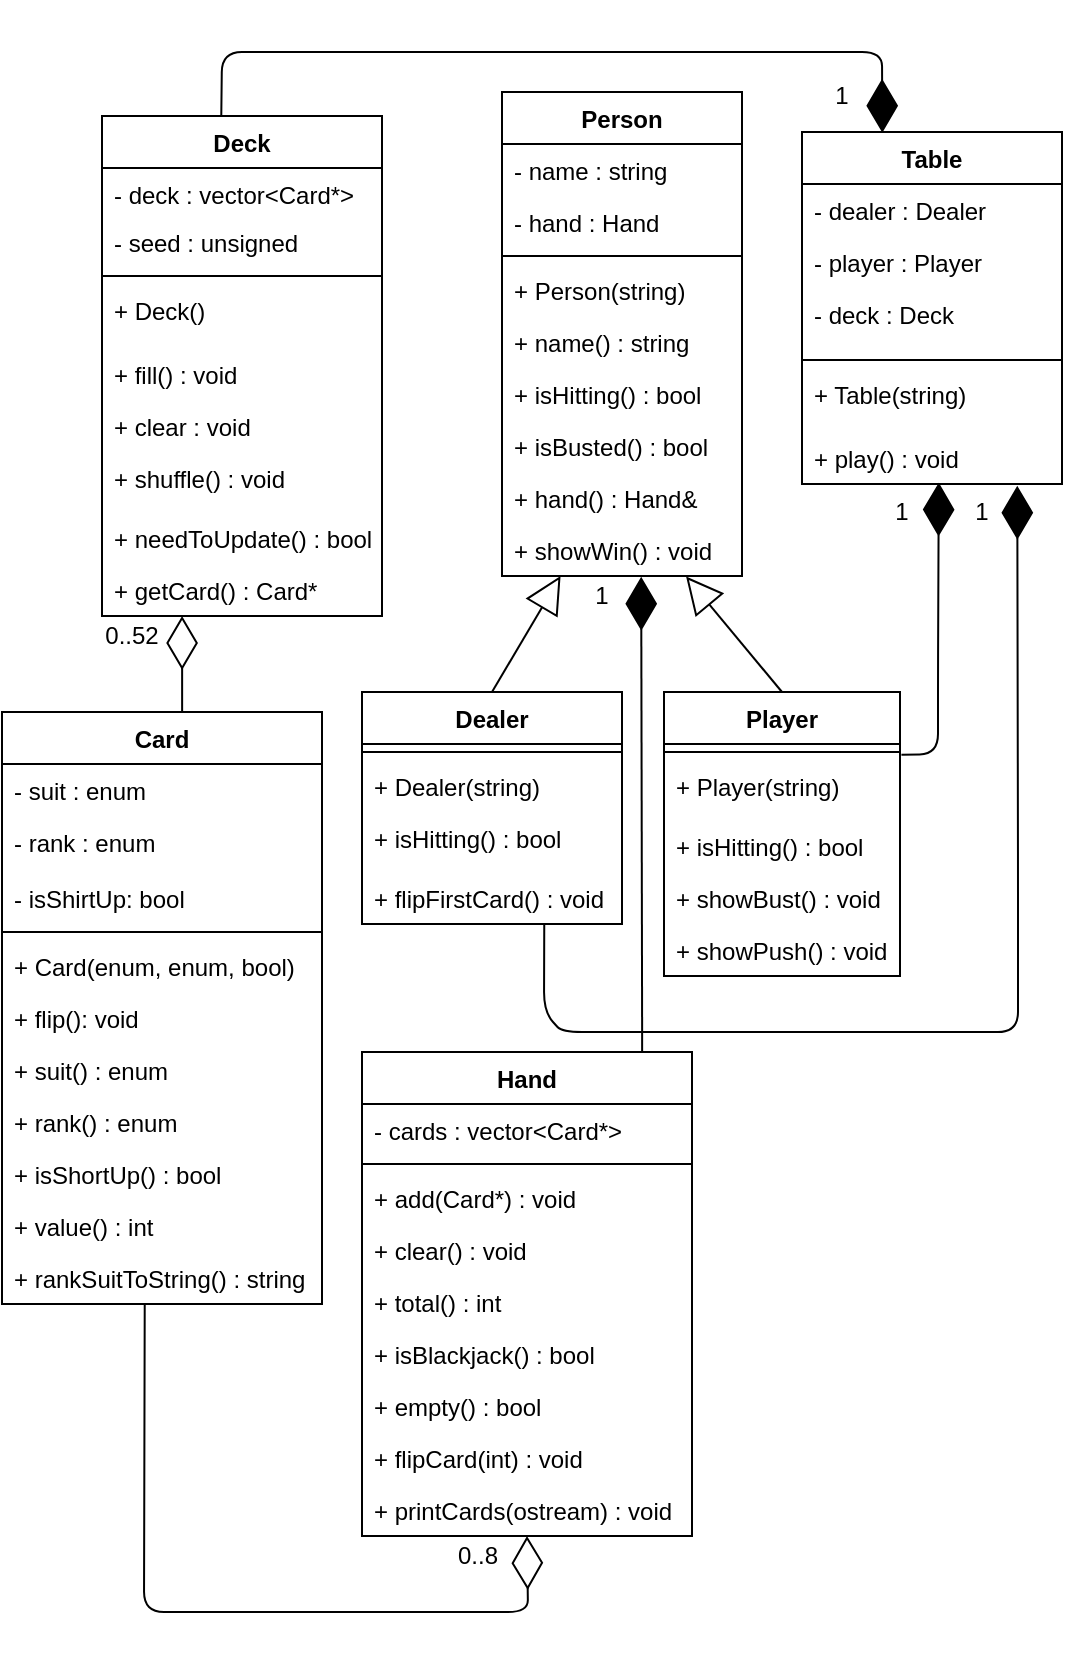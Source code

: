 <mxfile version="15.0.6" type="device"><diagram name="Page-1" id="9f46799a-70d6-7492-0946-bef42562c5a5"><mxGraphModel dx="1422" dy="1602" grid="1" gridSize="10" guides="1" tooltips="1" connect="1" arrows="1" fold="1" page="1" pageScale="1" pageWidth="1100" pageHeight="850" background="none" math="0" shadow="0"><root><mxCell id="0"/><mxCell id="1" parent="0"/><mxCell id="TR3ySUsuu0mefpyxZ6mW-34" value="Card" style="swimlane;fontStyle=1;align=center;verticalAlign=top;childLayout=stackLayout;horizontal=1;startSize=26;horizontalStack=0;resizeParent=1;resizeParentMax=0;resizeLast=0;collapsible=1;marginBottom=0;" parent="1" vertex="1"><mxGeometry x="160" y="330" width="160" height="296" as="geometry"/></mxCell><mxCell id="TR3ySUsuu0mefpyxZ6mW-43" value="- suit : enum" style="text;strokeColor=none;fillColor=none;align=left;verticalAlign=top;spacingLeft=4;spacingRight=4;overflow=hidden;rotatable=0;points=[[0,0.5],[1,0.5]];portConstraint=eastwest;comic=0;" parent="TR3ySUsuu0mefpyxZ6mW-34" vertex="1"><mxGeometry y="26" width="160" height="26" as="geometry"/></mxCell><mxCell id="TR3ySUsuu0mefpyxZ6mW-35" value="- rank : enum" style="text;strokeColor=none;fillColor=none;align=left;verticalAlign=top;spacingLeft=4;spacingRight=4;overflow=hidden;rotatable=0;points=[[0,0.5],[1,0.5]];portConstraint=eastwest;container=0;comic=0;" parent="TR3ySUsuu0mefpyxZ6mW-34" vertex="1" collapsed="1"><mxGeometry y="52" width="160" height="28" as="geometry"><mxRectangle y="26" width="160" height="26" as="alternateBounds"/></mxGeometry></mxCell><mxCell id="NgtbXSj1aY_m7s7J93rz-5" value="- isShirtUp: bool&#xA;" style="text;strokeColor=none;fillColor=none;align=left;verticalAlign=top;spacingLeft=4;spacingRight=4;overflow=hidden;rotatable=0;points=[[0,0.5],[1,0.5]];portConstraint=eastwest;" parent="TR3ySUsuu0mefpyxZ6mW-34" vertex="1"><mxGeometry y="80" width="160" height="26" as="geometry"/></mxCell><mxCell id="TR3ySUsuu0mefpyxZ6mW-36" value="" style="line;strokeWidth=1;fillColor=none;align=left;verticalAlign=middle;spacingTop=-1;spacingLeft=3;spacingRight=3;rotatable=0;labelPosition=right;points=[];portConstraint=eastwest;" parent="TR3ySUsuu0mefpyxZ6mW-34" vertex="1"><mxGeometry y="106" width="160" height="8" as="geometry"/></mxCell><mxCell id="TR3ySUsuu0mefpyxZ6mW-37" value="+ Card(enum, enum, bool) " style="text;strokeColor=none;fillColor=none;align=left;verticalAlign=top;spacingLeft=4;spacingRight=4;overflow=hidden;rotatable=0;points=[[0,0.5],[1,0.5]];portConstraint=eastwest;" parent="TR3ySUsuu0mefpyxZ6mW-34" vertex="1"><mxGeometry y="114" width="160" height="26" as="geometry"/></mxCell><mxCell id="NgtbXSj1aY_m7s7J93rz-7" value="+ flip(): void" style="text;strokeColor=none;fillColor=none;align=left;verticalAlign=top;spacingLeft=4;spacingRight=4;overflow=hidden;rotatable=0;points=[[0,0.5],[1,0.5]];portConstraint=eastwest;" parent="TR3ySUsuu0mefpyxZ6mW-34" vertex="1"><mxGeometry y="140" width="160" height="26" as="geometry"/></mxCell><mxCell id="dAFLMI449lRuxqnGZ2-F-11" value="+ suit() : enum" style="text;strokeColor=none;fillColor=none;align=left;verticalAlign=top;spacingLeft=4;spacingRight=4;overflow=hidden;rotatable=0;points=[[0,0.5],[1,0.5]];portConstraint=eastwest;" vertex="1" parent="TR3ySUsuu0mefpyxZ6mW-34"><mxGeometry y="166" width="160" height="26" as="geometry"/></mxCell><mxCell id="dAFLMI449lRuxqnGZ2-F-10" value="+ rank() : enum" style="text;strokeColor=none;fillColor=none;align=left;verticalAlign=top;spacingLeft=4;spacingRight=4;overflow=hidden;rotatable=0;points=[[0,0.5],[1,0.5]];portConstraint=eastwest;" vertex="1" parent="TR3ySUsuu0mefpyxZ6mW-34"><mxGeometry y="192" width="160" height="26" as="geometry"/></mxCell><mxCell id="dAFLMI449lRuxqnGZ2-F-9" value="+ isShortUp() : bool" style="text;strokeColor=none;fillColor=none;align=left;verticalAlign=top;spacingLeft=4;spacingRight=4;overflow=hidden;rotatable=0;points=[[0,0.5],[1,0.5]];portConstraint=eastwest;" vertex="1" parent="TR3ySUsuu0mefpyxZ6mW-34"><mxGeometry y="218" width="160" height="26" as="geometry"/></mxCell><mxCell id="NgtbXSj1aY_m7s7J93rz-8" value="+ value() : int&#xA;" style="text;strokeColor=none;fillColor=none;align=left;verticalAlign=top;spacingLeft=4;spacingRight=4;overflow=hidden;rotatable=0;points=[[0,0.5],[1,0.5]];portConstraint=eastwest;" parent="TR3ySUsuu0mefpyxZ6mW-34" vertex="1"><mxGeometry y="244" width="160" height="26" as="geometry"/></mxCell><mxCell id="dAFLMI449lRuxqnGZ2-F-12" value="+ rankSuitToString() : string" style="text;strokeColor=none;fillColor=none;align=left;verticalAlign=top;spacingLeft=4;spacingRight=4;overflow=hidden;rotatable=0;points=[[0,0.5],[1,0.5]];portConstraint=eastwest;" vertex="1" parent="TR3ySUsuu0mefpyxZ6mW-34"><mxGeometry y="270" width="160" height="26" as="geometry"/></mxCell><mxCell id="TR3ySUsuu0mefpyxZ6mW-44" value="Deck" style="swimlane;fontStyle=1;align=center;verticalAlign=top;childLayout=stackLayout;horizontal=1;startSize=26;horizontalStack=0;resizeParent=1;resizeParentMax=0;resizeLast=0;collapsible=1;marginBottom=0;comic=0;" parent="1" vertex="1"><mxGeometry x="210" y="32" width="140" height="250" as="geometry"/></mxCell><mxCell id="TR3ySUsuu0mefpyxZ6mW-45" value="- deck : vector&lt;Card*&gt;" style="text;strokeColor=none;fillColor=none;align=left;verticalAlign=top;spacingLeft=4;spacingRight=4;overflow=hidden;rotatable=0;points=[[0,0.5],[1,0.5]];portConstraint=eastwest;" parent="TR3ySUsuu0mefpyxZ6mW-44" vertex="1"><mxGeometry y="26" width="140" height="24" as="geometry"/></mxCell><mxCell id="dAFLMI449lRuxqnGZ2-F-4" value="- seed : unsigned" style="text;strokeColor=none;fillColor=none;align=left;verticalAlign=top;spacingLeft=4;spacingRight=4;overflow=hidden;rotatable=0;points=[[0,0.5],[1,0.5]];portConstraint=eastwest;" vertex="1" parent="TR3ySUsuu0mefpyxZ6mW-44"><mxGeometry y="50" width="140" height="26" as="geometry"/></mxCell><mxCell id="TR3ySUsuu0mefpyxZ6mW-46" value="" style="line;strokeWidth=1;fillColor=none;align=left;verticalAlign=middle;spacingTop=-1;spacingLeft=3;spacingRight=3;rotatable=0;labelPosition=right;points=[];portConstraint=eastwest;" parent="TR3ySUsuu0mefpyxZ6mW-44" vertex="1"><mxGeometry y="76" width="140" height="8" as="geometry"/></mxCell><mxCell id="TR3ySUsuu0mefpyxZ6mW-47" value="+ Deck()&#xA;&#xA; " style="text;strokeColor=none;fillColor=none;align=left;verticalAlign=top;spacingLeft=4;spacingRight=4;overflow=hidden;rotatable=0;points=[[0,0.5],[1,0.5]];portConstraint=eastwest;" parent="TR3ySUsuu0mefpyxZ6mW-44" vertex="1"><mxGeometry y="84" width="140" height="32" as="geometry"/></mxCell><mxCell id="dAFLMI449lRuxqnGZ2-F-1" value="+ fill() : void" style="text;strokeColor=none;fillColor=none;align=left;verticalAlign=top;spacingLeft=4;spacingRight=4;overflow=hidden;rotatable=0;points=[[0,0.5],[1,0.5]];portConstraint=eastwest;" vertex="1" parent="TR3ySUsuu0mefpyxZ6mW-44"><mxGeometry y="116" width="140" height="26" as="geometry"/></mxCell><mxCell id="dAFLMI449lRuxqnGZ2-F-2" value="+ clear : void" style="text;strokeColor=none;fillColor=none;align=left;verticalAlign=top;spacingLeft=4;spacingRight=4;overflow=hidden;rotatable=0;points=[[0,0.5],[1,0.5]];portConstraint=eastwest;" vertex="1" parent="TR3ySUsuu0mefpyxZ6mW-44"><mxGeometry y="142" width="140" height="26" as="geometry"/></mxCell><mxCell id="TR3ySUsuu0mefpyxZ6mW-48" value="+ shuffle() : void" style="text;strokeColor=none;fillColor=none;align=left;verticalAlign=top;spacingLeft=4;spacingRight=4;overflow=hidden;rotatable=0;points=[[0,0.5],[1,0.5]];portConstraint=eastwest;comic=0;" parent="TR3ySUsuu0mefpyxZ6mW-44" vertex="1"><mxGeometry y="168" width="140" height="30" as="geometry"/></mxCell><mxCell id="dAFLMI449lRuxqnGZ2-F-3" value="+ needToUpdate() : bool" style="text;strokeColor=none;fillColor=none;align=left;verticalAlign=top;spacingLeft=4;spacingRight=4;overflow=hidden;rotatable=0;points=[[0,0.5],[1,0.5]];portConstraint=eastwest;" vertex="1" parent="TR3ySUsuu0mefpyxZ6mW-44"><mxGeometry y="198" width="140" height="26" as="geometry"/></mxCell><mxCell id="dAFLMI449lRuxqnGZ2-F-8" value="+ getCard() : Card*" style="text;strokeColor=none;fillColor=none;align=left;verticalAlign=top;spacingLeft=4;spacingRight=4;overflow=hidden;rotatable=0;points=[[0,0.5],[1,0.5]];portConstraint=eastwest;" vertex="1" parent="TR3ySUsuu0mefpyxZ6mW-44"><mxGeometry y="224" width="140" height="26" as="geometry"/></mxCell><mxCell id="TR3ySUsuu0mefpyxZ6mW-50" value="Person" style="swimlane;fontStyle=1;align=center;verticalAlign=top;childLayout=stackLayout;horizontal=1;startSize=26;horizontalStack=0;resizeParent=1;resizeParentMax=0;resizeLast=0;collapsible=1;marginBottom=0;comic=0;" parent="1" vertex="1"><mxGeometry x="410" y="20" width="120" height="242" as="geometry"/></mxCell><mxCell id="TR3ySUsuu0mefpyxZ6mW-51" value="- name : string" style="text;strokeColor=none;fillColor=none;align=left;verticalAlign=top;spacingLeft=4;spacingRight=4;overflow=hidden;rotatable=0;points=[[0,0.5],[1,0.5]];portConstraint=eastwest;" parent="TR3ySUsuu0mefpyxZ6mW-50" vertex="1"><mxGeometry y="26" width="120" height="26" as="geometry"/></mxCell><mxCell id="LFGNu--eHXVIKIXpVeku-1" value="- hand : Hand" style="text;strokeColor=none;fillColor=none;align=left;verticalAlign=top;spacingLeft=4;spacingRight=4;overflow=hidden;rotatable=0;points=[[0,0.5],[1,0.5]];portConstraint=eastwest;" parent="TR3ySUsuu0mefpyxZ6mW-50" vertex="1"><mxGeometry y="52" width="120" height="26" as="geometry"/></mxCell><mxCell id="TR3ySUsuu0mefpyxZ6mW-52" value="" style="line;strokeWidth=1;fillColor=none;align=left;verticalAlign=middle;spacingTop=-1;spacingLeft=3;spacingRight=3;rotatable=0;labelPosition=right;points=[];portConstraint=eastwest;" parent="TR3ySUsuu0mefpyxZ6mW-50" vertex="1"><mxGeometry y="78" width="120" height="8" as="geometry"/></mxCell><mxCell id="TR3ySUsuu0mefpyxZ6mW-53" value="+ Person(string)" style="text;strokeColor=none;fillColor=none;align=left;verticalAlign=top;spacingLeft=4;spacingRight=4;overflow=hidden;rotatable=0;points=[[0,0.5],[1,0.5]];portConstraint=eastwest;" parent="TR3ySUsuu0mefpyxZ6mW-50" vertex="1"><mxGeometry y="86" width="120" height="26" as="geometry"/></mxCell><mxCell id="dAFLMI449lRuxqnGZ2-F-17" value="+ name() : string" style="text;strokeColor=none;fillColor=none;align=left;verticalAlign=top;spacingLeft=4;spacingRight=4;overflow=hidden;rotatable=0;points=[[0,0.5],[1,0.5]];portConstraint=eastwest;" vertex="1" parent="TR3ySUsuu0mefpyxZ6mW-50"><mxGeometry y="112" width="120" height="26" as="geometry"/></mxCell><mxCell id="LFGNu--eHXVIKIXpVeku-5" value="+ isHitting() : bool&#xA;" style="text;strokeColor=none;fillColor=none;align=left;verticalAlign=top;spacingLeft=4;spacingRight=4;overflow=hidden;rotatable=0;points=[[0,0.5],[1,0.5]];portConstraint=eastwest;" parent="TR3ySUsuu0mefpyxZ6mW-50" vertex="1"><mxGeometry y="138" width="120" height="26" as="geometry"/></mxCell><mxCell id="LFGNu--eHXVIKIXpVeku-6" value="+ isBusted() : bool" style="text;strokeColor=none;fillColor=none;align=left;verticalAlign=top;spacingLeft=4;spacingRight=4;overflow=hidden;rotatable=0;points=[[0,0.5],[1,0.5]];portConstraint=eastwest;" parent="TR3ySUsuu0mefpyxZ6mW-50" vertex="1"><mxGeometry y="164" width="120" height="26" as="geometry"/></mxCell><mxCell id="LFGNu--eHXVIKIXpVeku-8" value="+ hand() : Hand&amp;" style="text;strokeColor=none;fillColor=none;align=left;verticalAlign=top;spacingLeft=4;spacingRight=4;overflow=hidden;rotatable=0;points=[[0,0.5],[1,0.5]];portConstraint=eastwest;" parent="TR3ySUsuu0mefpyxZ6mW-50" vertex="1"><mxGeometry y="190" width="120" height="26" as="geometry"/></mxCell><mxCell id="LFGNu--eHXVIKIXpVeku-7" value="+ showWin() : void" style="text;strokeColor=none;fillColor=none;align=left;verticalAlign=top;spacingLeft=4;spacingRight=4;overflow=hidden;rotatable=0;points=[[0,0.5],[1,0.5]];portConstraint=eastwest;" parent="TR3ySUsuu0mefpyxZ6mW-50" vertex="1"><mxGeometry y="216" width="120" height="26" as="geometry"/></mxCell><mxCell id="TR3ySUsuu0mefpyxZ6mW-54" value="Dealer" style="swimlane;fontStyle=1;align=center;verticalAlign=top;childLayout=stackLayout;horizontal=1;startSize=26;horizontalStack=0;resizeParent=1;resizeParentMax=0;resizeLast=0;collapsible=1;marginBottom=0;comic=0;" parent="1" vertex="1"><mxGeometry x="340" y="320" width="130" height="116" as="geometry"/></mxCell><mxCell id="TR3ySUsuu0mefpyxZ6mW-56" value="" style="line;strokeWidth=1;fillColor=none;align=left;verticalAlign=middle;spacingTop=-1;spacingLeft=3;spacingRight=3;rotatable=0;labelPosition=right;points=[];portConstraint=eastwest;" parent="TR3ySUsuu0mefpyxZ6mW-54" vertex="1"><mxGeometry y="26" width="130" height="8" as="geometry"/></mxCell><mxCell id="TR3ySUsuu0mefpyxZ6mW-76" value="+ Dealer(string)" style="text;strokeColor=none;fillColor=none;align=left;verticalAlign=top;spacingLeft=4;spacingRight=4;overflow=hidden;rotatable=0;points=[[0,0.5],[1,0.5]];portConstraint=eastwest;comic=0;" parent="TR3ySUsuu0mefpyxZ6mW-54" vertex="1"><mxGeometry y="34" width="130" height="26" as="geometry"/></mxCell><mxCell id="TR3ySUsuu0mefpyxZ6mW-57" value="+ isHitting() : bool" style="text;strokeColor=none;fillColor=none;align=left;verticalAlign=top;spacingLeft=4;spacingRight=4;overflow=hidden;rotatable=0;points=[[0,0.5],[1,0.5]];portConstraint=eastwest;" parent="TR3ySUsuu0mefpyxZ6mW-54" vertex="1"><mxGeometry y="60" width="130" height="30" as="geometry"/></mxCell><mxCell id="dAFLMI449lRuxqnGZ2-F-18" value="+ flipFirstCard() : void" style="text;strokeColor=none;fillColor=none;align=left;verticalAlign=top;spacingLeft=4;spacingRight=4;overflow=hidden;rotatable=0;points=[[0,0.5],[1,0.5]];portConstraint=eastwest;" vertex="1" parent="TR3ySUsuu0mefpyxZ6mW-54"><mxGeometry y="90" width="130" height="26" as="geometry"/></mxCell><mxCell id="TR3ySUsuu0mefpyxZ6mW-58" value="Player" style="swimlane;fontStyle=1;align=center;verticalAlign=top;childLayout=stackLayout;horizontal=1;startSize=26;horizontalStack=0;resizeParent=1;resizeParentMax=0;resizeLast=0;collapsible=1;marginBottom=0;comic=0;" parent="1" vertex="1"><mxGeometry x="491" y="320" width="118" height="142" as="geometry"/></mxCell><mxCell id="TR3ySUsuu0mefpyxZ6mW-60" value="" style="line;strokeWidth=1;fillColor=none;align=left;verticalAlign=middle;spacingTop=-1;spacingLeft=3;spacingRight=3;rotatable=0;labelPosition=right;points=[];portConstraint=eastwest;" parent="TR3ySUsuu0mefpyxZ6mW-58" vertex="1"><mxGeometry y="26" width="118" height="8" as="geometry"/></mxCell><mxCell id="TR3ySUsuu0mefpyxZ6mW-61" value="+ Player(string)" style="text;strokeColor=none;fillColor=none;align=left;verticalAlign=top;spacingLeft=4;spacingRight=4;overflow=hidden;rotatable=0;points=[[0,0.5],[1,0.5]];portConstraint=eastwest;" parent="TR3ySUsuu0mefpyxZ6mW-58" vertex="1"><mxGeometry y="34" width="118" height="30" as="geometry"/></mxCell><mxCell id="TR3ySUsuu0mefpyxZ6mW-77" value="+ isHitting() : bool" style="text;strokeColor=none;fillColor=none;align=left;verticalAlign=top;spacingLeft=4;spacingRight=4;overflow=hidden;rotatable=0;points=[[0,0.5],[1,0.5]];portConstraint=eastwest;comic=0;" parent="TR3ySUsuu0mefpyxZ6mW-58" vertex="1"><mxGeometry y="64" width="118" height="26" as="geometry"/></mxCell><mxCell id="dAFLMI449lRuxqnGZ2-F-20" value="+ showBust() : void" style="text;strokeColor=none;fillColor=none;align=left;verticalAlign=top;spacingLeft=4;spacingRight=4;overflow=hidden;rotatable=0;points=[[0,0.5],[1,0.5]];portConstraint=eastwest;" vertex="1" parent="TR3ySUsuu0mefpyxZ6mW-58"><mxGeometry y="90" width="118" height="26" as="geometry"/></mxCell><mxCell id="dAFLMI449lRuxqnGZ2-F-19" value="+ showPush() : void" style="text;strokeColor=none;fillColor=none;align=left;verticalAlign=top;spacingLeft=4;spacingRight=4;overflow=hidden;rotatable=0;points=[[0,0.5],[1,0.5]];portConstraint=eastwest;" vertex="1" parent="TR3ySUsuu0mefpyxZ6mW-58"><mxGeometry y="116" width="118" height="26" as="geometry"/></mxCell><mxCell id="TR3ySUsuu0mefpyxZ6mW-62" value="" style="endArrow=block;endSize=16;endFill=0;html=1;exitX=0.5;exitY=0;exitDx=0;exitDy=0;entryX=0.244;entryY=1;entryDx=0;entryDy=0;entryPerimeter=0;" parent="1" source="TR3ySUsuu0mefpyxZ6mW-54" target="LFGNu--eHXVIKIXpVeku-7" edge="1"><mxGeometry width="160" relative="1" as="geometry"><mxPoint x="490" y="248" as="sourcePoint"/><mxPoint x="567" y="153" as="targetPoint"/></mxGeometry></mxCell><mxCell id="TR3ySUsuu0mefpyxZ6mW-65" value="" style="endArrow=block;endSize=16;endFill=0;html=1;entryX=0.767;entryY=1.01;entryDx=0;entryDy=0;entryPerimeter=0;exitX=0.5;exitY=0;exitDx=0;exitDy=0;" parent="1" source="TR3ySUsuu0mefpyxZ6mW-58" target="LFGNu--eHXVIKIXpVeku-7" edge="1"><mxGeometry width="160" relative="1" as="geometry"><mxPoint x="697" y="299" as="sourcePoint"/><mxPoint x="790" y="240" as="targetPoint"/></mxGeometry></mxCell><mxCell id="TR3ySUsuu0mefpyxZ6mW-67" value="Table" style="swimlane;fontStyle=1;align=center;verticalAlign=top;childLayout=stackLayout;horizontal=1;startSize=26;horizontalStack=0;resizeParent=1;resizeParentMax=0;resizeLast=0;collapsible=1;marginBottom=0;comic=0;" parent="1" vertex="1"><mxGeometry x="560" y="40" width="130" height="176" as="geometry"/></mxCell><mxCell id="TR3ySUsuu0mefpyxZ6mW-72" value="- dealer : Dealer" style="text;strokeColor=none;fillColor=none;align=left;verticalAlign=top;spacingLeft=4;spacingRight=4;overflow=hidden;rotatable=0;points=[[0,0.5],[1,0.5]];portConstraint=eastwest;comic=0;" parent="TR3ySUsuu0mefpyxZ6mW-67" vertex="1"><mxGeometry y="26" width="130" height="26" as="geometry"/></mxCell><mxCell id="TR3ySUsuu0mefpyxZ6mW-71" value="- player : Player" style="text;strokeColor=none;fillColor=none;align=left;verticalAlign=top;spacingLeft=4;spacingRight=4;overflow=hidden;rotatable=0;points=[[0,0.5],[1,0.5]];portConstraint=eastwest;comic=0;" parent="TR3ySUsuu0mefpyxZ6mW-67" vertex="1"><mxGeometry y="52" width="130" height="26" as="geometry"/></mxCell><mxCell id="TR3ySUsuu0mefpyxZ6mW-68" value="- deck : Deck" style="text;strokeColor=none;fillColor=none;align=left;verticalAlign=top;spacingLeft=4;spacingRight=4;overflow=hidden;rotatable=0;points=[[0,0.5],[1,0.5]];portConstraint=eastwest;" parent="TR3ySUsuu0mefpyxZ6mW-67" vertex="1"><mxGeometry y="78" width="130" height="32" as="geometry"/></mxCell><mxCell id="TR3ySUsuu0mefpyxZ6mW-69" value="" style="line;strokeWidth=1;fillColor=none;align=left;verticalAlign=middle;spacingTop=-1;spacingLeft=3;spacingRight=3;rotatable=0;labelPosition=right;points=[];portConstraint=eastwest;" parent="TR3ySUsuu0mefpyxZ6mW-67" vertex="1"><mxGeometry y="110" width="130" height="8" as="geometry"/></mxCell><mxCell id="TR3ySUsuu0mefpyxZ6mW-70" value="+ Table(string)" style="text;strokeColor=none;fillColor=none;align=left;verticalAlign=top;spacingLeft=4;spacingRight=4;overflow=hidden;rotatable=0;points=[[0,0.5],[1,0.5]];portConstraint=eastwest;" parent="TR3ySUsuu0mefpyxZ6mW-67" vertex="1"><mxGeometry y="118" width="130" height="32" as="geometry"/></mxCell><mxCell id="TR3ySUsuu0mefpyxZ6mW-84" value="+ play() : void" style="text;strokeColor=none;fillColor=none;align=left;verticalAlign=top;spacingLeft=4;spacingRight=4;overflow=hidden;rotatable=0;points=[[0,0.5],[1,0.5]];portConstraint=eastwest;comic=0;" parent="TR3ySUsuu0mefpyxZ6mW-67" vertex="1"><mxGeometry y="150" width="130" height="26" as="geometry"/></mxCell><mxCell id="TR3ySUsuu0mefpyxZ6mW-73" value="" style="endArrow=diamondThin;endFill=1;endSize=24;html=1;entryX=0.309;entryY=0.002;entryDx=0;entryDy=0;entryPerimeter=0;exitX=0.426;exitY=0;exitDx=0;exitDy=0;exitPerimeter=0;" parent="1" source="TR3ySUsuu0mefpyxZ6mW-44" target="TR3ySUsuu0mefpyxZ6mW-67" edge="1"><mxGeometry width="160" relative="1" as="geometry"><mxPoint x="355" y="69" as="sourcePoint"/><mxPoint x="480" y="50" as="targetPoint"/><Array as="points"><mxPoint x="270"/><mxPoint x="321"/><mxPoint x="460"/><mxPoint x="600"/></Array></mxGeometry></mxCell><mxCell id="TR3ySUsuu0mefpyxZ6mW-75" value="1" style="text;html=1;strokeColor=none;fillColor=none;align=center;verticalAlign=middle;whiteSpace=wrap;rounded=0;comic=0;" parent="1" vertex="1"><mxGeometry x="570" y="12" width="20" height="20" as="geometry"/></mxCell><mxCell id="TR3ySUsuu0mefpyxZ6mW-78" value="" style="endArrow=diamondThin;endFill=1;endSize=24;html=1;exitX=1.006;exitY=0.221;exitDx=0;exitDy=0;exitPerimeter=0;entryX=0.526;entryY=0.974;entryDx=0;entryDy=0;entryPerimeter=0;" parent="1" source="TR3ySUsuu0mefpyxZ6mW-58" target="TR3ySUsuu0mefpyxZ6mW-84" edge="1"><mxGeometry width="160" relative="1" as="geometry"><mxPoint x="630.52" y="289.938" as="sourcePoint"/><mxPoint x="660" y="210" as="targetPoint"/><Array as="points"><mxPoint x="628" y="351"/><mxPoint x="628" y="310"/></Array></mxGeometry></mxCell><mxCell id="TR3ySUsuu0mefpyxZ6mW-79" value="1" style="text;html=1;strokeColor=none;fillColor=none;align=center;verticalAlign=middle;whiteSpace=wrap;rounded=0;comic=0;" parent="1" vertex="1"><mxGeometry x="600" y="220" width="20" height="20" as="geometry"/></mxCell><mxCell id="TR3ySUsuu0mefpyxZ6mW-81" value="1" style="text;html=1;strokeColor=none;fillColor=none;align=center;verticalAlign=middle;whiteSpace=wrap;rounded=0;comic=0;" parent="1" vertex="1"><mxGeometry x="640" y="220" width="20" height="20" as="geometry"/></mxCell><mxCell id="TR3ySUsuu0mefpyxZ6mW-92" value="0..52" style="text;html=1;strokeColor=none;fillColor=none;align=center;verticalAlign=middle;whiteSpace=wrap;rounded=0;comic=0;" parent="1" vertex="1"><mxGeometry x="210" y="282" width="30" height="20" as="geometry"/></mxCell><mxCell id="NgtbXSj1aY_m7s7J93rz-1" value="Hand&#xA;" style="swimlane;fontStyle=1;align=center;verticalAlign=top;childLayout=stackLayout;horizontal=1;startSize=26;horizontalStack=0;resizeParent=1;resizeParentMax=0;resizeLast=0;collapsible=1;marginBottom=0;" parent="1" vertex="1"><mxGeometry x="340" y="500" width="165" height="242" as="geometry"/></mxCell><mxCell id="NgtbXSj1aY_m7s7J93rz-2" value="- cards : vector&lt;Card*&gt;" style="text;strokeColor=none;fillColor=none;align=left;verticalAlign=top;spacingLeft=4;spacingRight=4;overflow=hidden;rotatable=0;points=[[0,0.5],[1,0.5]];portConstraint=eastwest;" parent="NgtbXSj1aY_m7s7J93rz-1" vertex="1"><mxGeometry y="26" width="165" height="26" as="geometry"/></mxCell><mxCell id="NgtbXSj1aY_m7s7J93rz-3" value="" style="line;strokeWidth=1;fillColor=none;align=left;verticalAlign=middle;spacingTop=-1;spacingLeft=3;spacingRight=3;rotatable=0;labelPosition=right;points=[];portConstraint=eastwest;" parent="NgtbXSj1aY_m7s7J93rz-1" vertex="1"><mxGeometry y="52" width="165" height="8" as="geometry"/></mxCell><mxCell id="NgtbXSj1aY_m7s7J93rz-10" value="+ add(Card*) : void" style="text;strokeColor=none;fillColor=none;align=left;verticalAlign=top;spacingLeft=4;spacingRight=4;overflow=hidden;rotatable=0;points=[[0,0.5],[1,0.5]];portConstraint=eastwest;" parent="NgtbXSj1aY_m7s7J93rz-1" vertex="1"><mxGeometry y="60" width="165" height="26" as="geometry"/></mxCell><mxCell id="NgtbXSj1aY_m7s7J93rz-12" value="+ clear() : void&#xA;" style="text;strokeColor=none;fillColor=none;align=left;verticalAlign=top;spacingLeft=4;spacingRight=4;overflow=hidden;rotatable=0;points=[[0,0.5],[1,0.5]];portConstraint=eastwest;" parent="NgtbXSj1aY_m7s7J93rz-1" vertex="1"><mxGeometry y="86" width="165" height="26" as="geometry"/></mxCell><mxCell id="NgtbXSj1aY_m7s7J93rz-11" value="+ total() : int" style="text;strokeColor=none;fillColor=none;align=left;verticalAlign=top;spacingLeft=4;spacingRight=4;overflow=hidden;rotatable=0;points=[[0,0.5],[1,0.5]];portConstraint=eastwest;" parent="NgtbXSj1aY_m7s7J93rz-1" vertex="1"><mxGeometry y="112" width="165" height="26" as="geometry"/></mxCell><mxCell id="NgtbXSj1aY_m7s7J93rz-13" value="+ isBlackjack() : bool" style="text;strokeColor=none;fillColor=none;align=left;verticalAlign=top;spacingLeft=4;spacingRight=4;overflow=hidden;rotatable=0;points=[[0,0.5],[1,0.5]];portConstraint=eastwest;" parent="NgtbXSj1aY_m7s7J93rz-1" vertex="1"><mxGeometry y="138" width="165" height="26" as="geometry"/></mxCell><mxCell id="dAFLMI449lRuxqnGZ2-F-13" value="+ empty() : bool" style="text;strokeColor=none;fillColor=none;align=left;verticalAlign=top;spacingLeft=4;spacingRight=4;overflow=hidden;rotatable=0;points=[[0,0.5],[1,0.5]];portConstraint=eastwest;" vertex="1" parent="NgtbXSj1aY_m7s7J93rz-1"><mxGeometry y="164" width="165" height="26" as="geometry"/></mxCell><mxCell id="dAFLMI449lRuxqnGZ2-F-14" value="+ flipCard(int) : void" style="text;strokeColor=none;fillColor=none;align=left;verticalAlign=top;spacingLeft=4;spacingRight=4;overflow=hidden;rotatable=0;points=[[0,0.5],[1,0.5]];portConstraint=eastwest;" vertex="1" parent="NgtbXSj1aY_m7s7J93rz-1"><mxGeometry y="190" width="165" height="26" as="geometry"/></mxCell><mxCell id="dAFLMI449lRuxqnGZ2-F-15" value="+ printCards(ostream) : void" style="text;strokeColor=none;fillColor=none;align=left;verticalAlign=top;spacingLeft=4;spacingRight=4;overflow=hidden;rotatable=0;points=[[0,0.5],[1,0.5]];portConstraint=eastwest;" vertex="1" parent="NgtbXSj1aY_m7s7J93rz-1"><mxGeometry y="216" width="165" height="26" as="geometry"/></mxCell><mxCell id="NgtbXSj1aY_m7s7J93rz-15" value="" style="endArrow=diamondThin;endFill=0;endSize=24;html=1;exitX=0.446;exitY=1;exitDx=0;exitDy=0;exitPerimeter=0;entryX=0.5;entryY=1;entryDx=0;entryDy=0;" parent="1" source="dAFLMI449lRuxqnGZ2-F-12" target="NgtbXSj1aY_m7s7J93rz-1" edge="1"><mxGeometry width="160" relative="1" as="geometry"><mxPoint x="220" y="450" as="sourcePoint"/><mxPoint x="530" y="800" as="targetPoint"/><Array as="points"><mxPoint x="231" y="780"/><mxPoint x="320" y="780"/><mxPoint x="340" y="780"/><mxPoint x="380" y="780"/><mxPoint x="423" y="780"/></Array></mxGeometry></mxCell><mxCell id="NgtbXSj1aY_m7s7J93rz-16" value="0..8" style="text;html=1;strokeColor=none;fillColor=none;align=center;verticalAlign=middle;whiteSpace=wrap;rounded=0;comic=0;" parent="1" vertex="1"><mxGeometry x="382.5" y="742" width="30" height="20" as="geometry"/></mxCell><mxCell id="NgtbXSj1aY_m7s7J93rz-18" value="" style="endArrow=diamondThin;endFill=1;endSize=24;html=1;entryX=0.58;entryY=1.015;entryDx=0;entryDy=0;entryPerimeter=0;exitX=0.849;exitY=0.001;exitDx=0;exitDy=0;exitPerimeter=0;" parent="1" source="NgtbXSj1aY_m7s7J93rz-1" edge="1" target="LFGNu--eHXVIKIXpVeku-7"><mxGeometry width="160" relative="1" as="geometry"><mxPoint x="480" y="501" as="sourcePoint"/><mxPoint x="480" y="280" as="targetPoint"/><Array as="points"/></mxGeometry></mxCell><mxCell id="NgtbXSj1aY_m7s7J93rz-24" value="1" style="text;html=1;strokeColor=none;fillColor=none;align=center;verticalAlign=middle;whiteSpace=wrap;rounded=0;comic=0;" parent="1" vertex="1"><mxGeometry x="450" y="262" width="20" height="20" as="geometry"/></mxCell><mxCell id="LFGNu--eHXVIKIXpVeku-9" value="" style="endArrow=diamondThin;endFill=1;endSize=24;html=1;entryX=0.828;entryY=1.033;entryDx=0;entryDy=0;entryPerimeter=0;exitX=0.701;exitY=0.989;exitDx=0;exitDy=0;exitPerimeter=0;" parent="1" source="dAFLMI449lRuxqnGZ2-F-18" target="TR3ySUsuu0mefpyxZ6mW-84" edge="1"><mxGeometry width="160" relative="1" as="geometry"><mxPoint x="440" y="440" as="sourcePoint"/><mxPoint x="667.64" y="230.858" as="targetPoint"/><Array as="points"><mxPoint x="431" y="480"/><mxPoint x="440" y="490"/><mxPoint x="600" y="490"/><mxPoint x="668" y="490"/><mxPoint x="668" y="410"/></Array></mxGeometry></mxCell><mxCell id="dAFLMI449lRuxqnGZ2-F-21" value="" style="endArrow=diamondThin;endFill=0;endSize=24;html=1;entryX=0.286;entryY=1;entryDx=0;entryDy=0;entryPerimeter=0;exitX=0.563;exitY=0.001;exitDx=0;exitDy=0;exitPerimeter=0;" edge="1" parent="1" source="TR3ySUsuu0mefpyxZ6mW-34" target="dAFLMI449lRuxqnGZ2-F-8"><mxGeometry width="160" relative="1" as="geometry"><mxPoint x="200" y="341" as="sourcePoint"/><mxPoint x="200" y="300" as="targetPoint"/><Array as="points"/></mxGeometry></mxCell></root></mxGraphModel></diagram></mxfile>